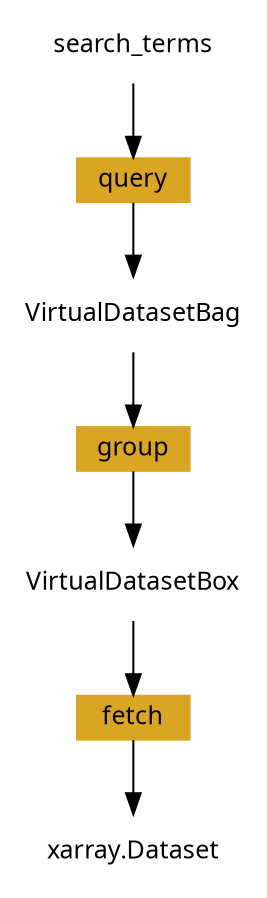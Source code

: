 digraph G {
    node[fontname="Bookman; Helvetica", fontsize=12];
    search_terms [shape=plaintext];
    VirtualDatasetBag [shape=plaintext];
    VirtualDatasetBox [shape=plaintext];
    data [label="xarray.Dataset", shape=plaintext];
    query [shape=box, style=filled, color="goldenrod", height=0.2];
    group [shape=box, style=filled, color="goldenrod", height=0.2];
    fetch [shape=box, style=filled, color="goldenrod", height=0.2];
    search_terms -> query -> VirtualDatasetBag -> group -> VirtualDatasetBox -> fetch -> data;
}
